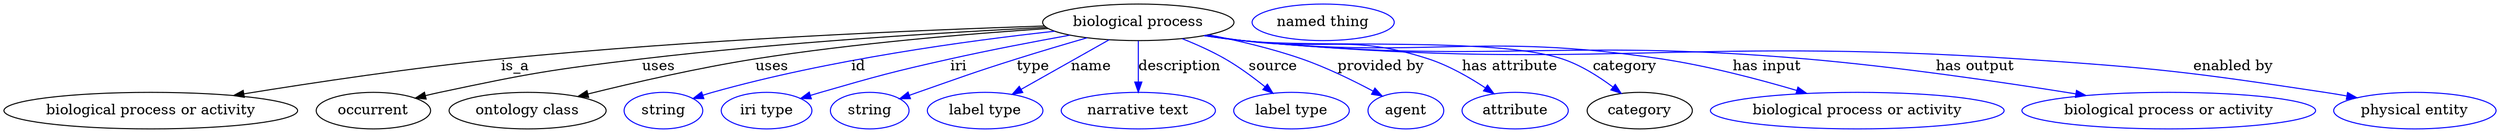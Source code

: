 digraph {
	graph [bb="0,0,2438.9,123"];
	node [label="\N"];
	"biological process"	[height=0.5,
		label="biological process",
		pos="1110.6,105",
		width=2.5998];
	"biological process or activity"	[height=0.5,
		pos="143.64,18",
		width=3.9899];
	"biological process" -> "biological process or activity"	[label=is_a,
		lp="500.64,61.5",
		pos="e,224.82,32.908 1018.7,101.4 896.83,97.358 675.16,87.99 486.64,69 400.89,60.363 303.74,45.742 234.78,34.536"];
	occurrent	[height=0.5,
		pos="361.64,18",
		width=1.5526];
	"biological process" -> occurrent	[label=uses,
		lp="641.14,61.5",
		pos="e,402.77,30.358 1020.4,100.02 922.62,95.125 762.19,85.379 624.64,69 536.05,58.451 513.88,54.639 426.64,36 422.03,35.016 417.26,33.92 \
412.49,32.771"];
	"ontology class"	[height=0.5,
		pos="512.64,18",
		width=2.1304];
	"biological process" -> "ontology class"	[label=uses,
		lp="752.14,61.5",
		pos="e,561.89,31.943 1022.3,98.948 946.1,93.826 833.16,84.42 735.64,69 679.53,60.128 616.43,45.541 571.71,34.406"];
	id	[color=blue,
		height=0.5,
		label=string,
		pos="645.64,18",
		width=1.0652];
	"biological process" -> id	[color=blue,
		label=id,
		lp="836.64,61.5",
		pos="e,674.63,29.948 1028.7,96.228 943.75,86.874 807.63,68.253 693.64,36 690.53,35.121 687.34,34.148 684.14,33.124",
		style=solid];
	iri	[color=blue,
		height=0.5,
		label="iri type",
		pos="746.64,18",
		width=1.2277];
	"biological process" -> iri	[color=blue,
		label=iri,
		lp="934.64,61.5",
		pos="e,780.26,29.865 1043.5,92.374 1008.6,86.027 965.18,77.701 926.64,69 870.17,56.251 856.26,52.03 800.64,36 797.13,34.988 793.49,33.911 \
789.85,32.81",
		style=solid];
	type	[color=blue,
		height=0.5,
		label=string,
		pos="847.64,18",
		width=1.0652];
	"biological process" -> type	[color=blue,
		label=type,
		lp="1007.6,61.5",
		pos="e,876.94,29.697 1060.4,89.733 1039.1,83.559 1014.1,76.126 991.64,69 948.23,55.239 937.61,51.079 894.64,36 891.95,35.057 889.18,34.077 \
886.39,33.084",
		style=solid];
	name	[color=blue,
		height=0.5,
		label="label type",
		pos="960.64,18",
		width=1.5707];
	"biological process" -> name	[color=blue,
		label=name,
		lp="1064.6,61.5",
		pos="e,987.09,33.988 1082.1,87.812 1057.6,73.938 1022.2,53.896 995.96,39.017",
		style=solid];
	description	[color=blue,
		height=0.5,
		label="narrative text",
		pos="1110.6,18",
		width=2.0943];
	"biological process" -> description	[color=blue,
		label=description,
		lp="1151.1,61.5",
		pos="e,1110.6,36.175 1110.6,86.799 1110.6,75.163 1110.6,59.548 1110.6,46.237",
		style=solid];
	source	[color=blue,
		height=0.5,
		label="label type",
		pos="1260.6,18",
		width=1.5707];
	"biological process" -> source	[color=blue,
		label=source,
		lp="1242.6,61.5",
		pos="e,1242.5,35.051 1153.6,88.87 1167.4,83.347 1182.5,76.575 1195.6,69 1209.2,61.158 1223.2,50.798 1234.6,41.543",
		style=solid];
	"provided by"	[color=blue,
		height=0.5,
		label=agent,
		pos="1372.6,18",
		width=1.0291];
	"biological process" -> "provided by"	[color=blue,
		label="provided by",
		lp="1348.1,61.5",
		pos="e,1349.4,32.385 1179.4,92.728 1208,87.066 1241.4,79.206 1270.6,69 1294.9,60.534 1320.9,47.726 1340.6,37.192",
		style=solid];
	"has attribute"	[color=blue,
		height=0.5,
		label=attribute,
		pos="1479.6,18",
		width=1.4443];
	"biological process" -> "has attribute"	[color=blue,
		label="has attribute",
		lp="1474.6,61.5",
		pos="e,1458.9,34.709 1176.9,92.294 1188.8,90.385 1201.1,88.534 1212.6,87 1293.2,76.313 1317.4,94.195 1394.6,69 1414.6,62.508 1434.8,50.801 \
1450.6,40.347",
		style=solid];
	category	[height=0.5,
		pos="1600.6,18",
		width=1.4263];
	"biological process" -> category	[color=blue,
		label=category,
		lp="1586.1,61.5",
		pos="e,1582.7,34.99 1175.8,92.068 1188,90.137 1200.7,88.336 1212.6,87 1281.9,79.262 1459.6,91.096 1525.6,69 1543.5,63.04 1561.1,51.671 \
1574.7,41.278",
		style=solid];
	"has input"	[color=blue,
		height=0.5,
		label="biological process or activity",
		pos="1813.6,18",
		width=3.9899];
	"biological process" -> "has input"	[color=blue,
		label="has input",
		lp="1725.1,61.5",
		pos="e,1764.1,34.977 1175.5,91.98 1187.8,90.045 1200.6,88.265 1212.6,87 1393.6,68.009 1441.7,96.077 1621.6,69 1666.8,62.201 1716.7,49.023 \
1754.3,37.903",
		style=solid];
	"has output"	[color=blue,
		height=0.5,
		label="biological process or activity",
		pos="2118.6,18",
		width=3.9899];
	"biological process" -> "has output"	[color=blue,
		label="has output",
		lp="1929.1,61.5",
		pos="e,2037.6,32.895 1175.2,91.912 1187.6,89.97 1200.5,88.206 1212.6,87 1456,62.843 1519,90.038 1762.6,69 1853.2,61.181 1956,46.074 2027.7,\
34.503",
		style=solid];
	"enabled by"	[color=blue,
		height=0.5,
		label="physical entity",
		pos="2359.6,18",
		width=2.2026];
	"biological process" -> "enabled by"	[color=blue,
		label="enabled by",
		lp="2182.1,61.5",
		pos="e,2302.9,30.653 1174.9,91.866 1187.4,89.916 1200.4,88.16 1212.6,87 1548.6,55.184 1635,91.468 1971.6,69 2105.5,60.068 2139,56.071 \
2271.6,36 2278.5,34.968 2285.6,33.783 2292.6,32.529",
		style=solid];
	"named thing_category"	[color=blue,
		height=0.5,
		label="named thing",
		pos="1291.6,105",
		width=1.9318];
}
